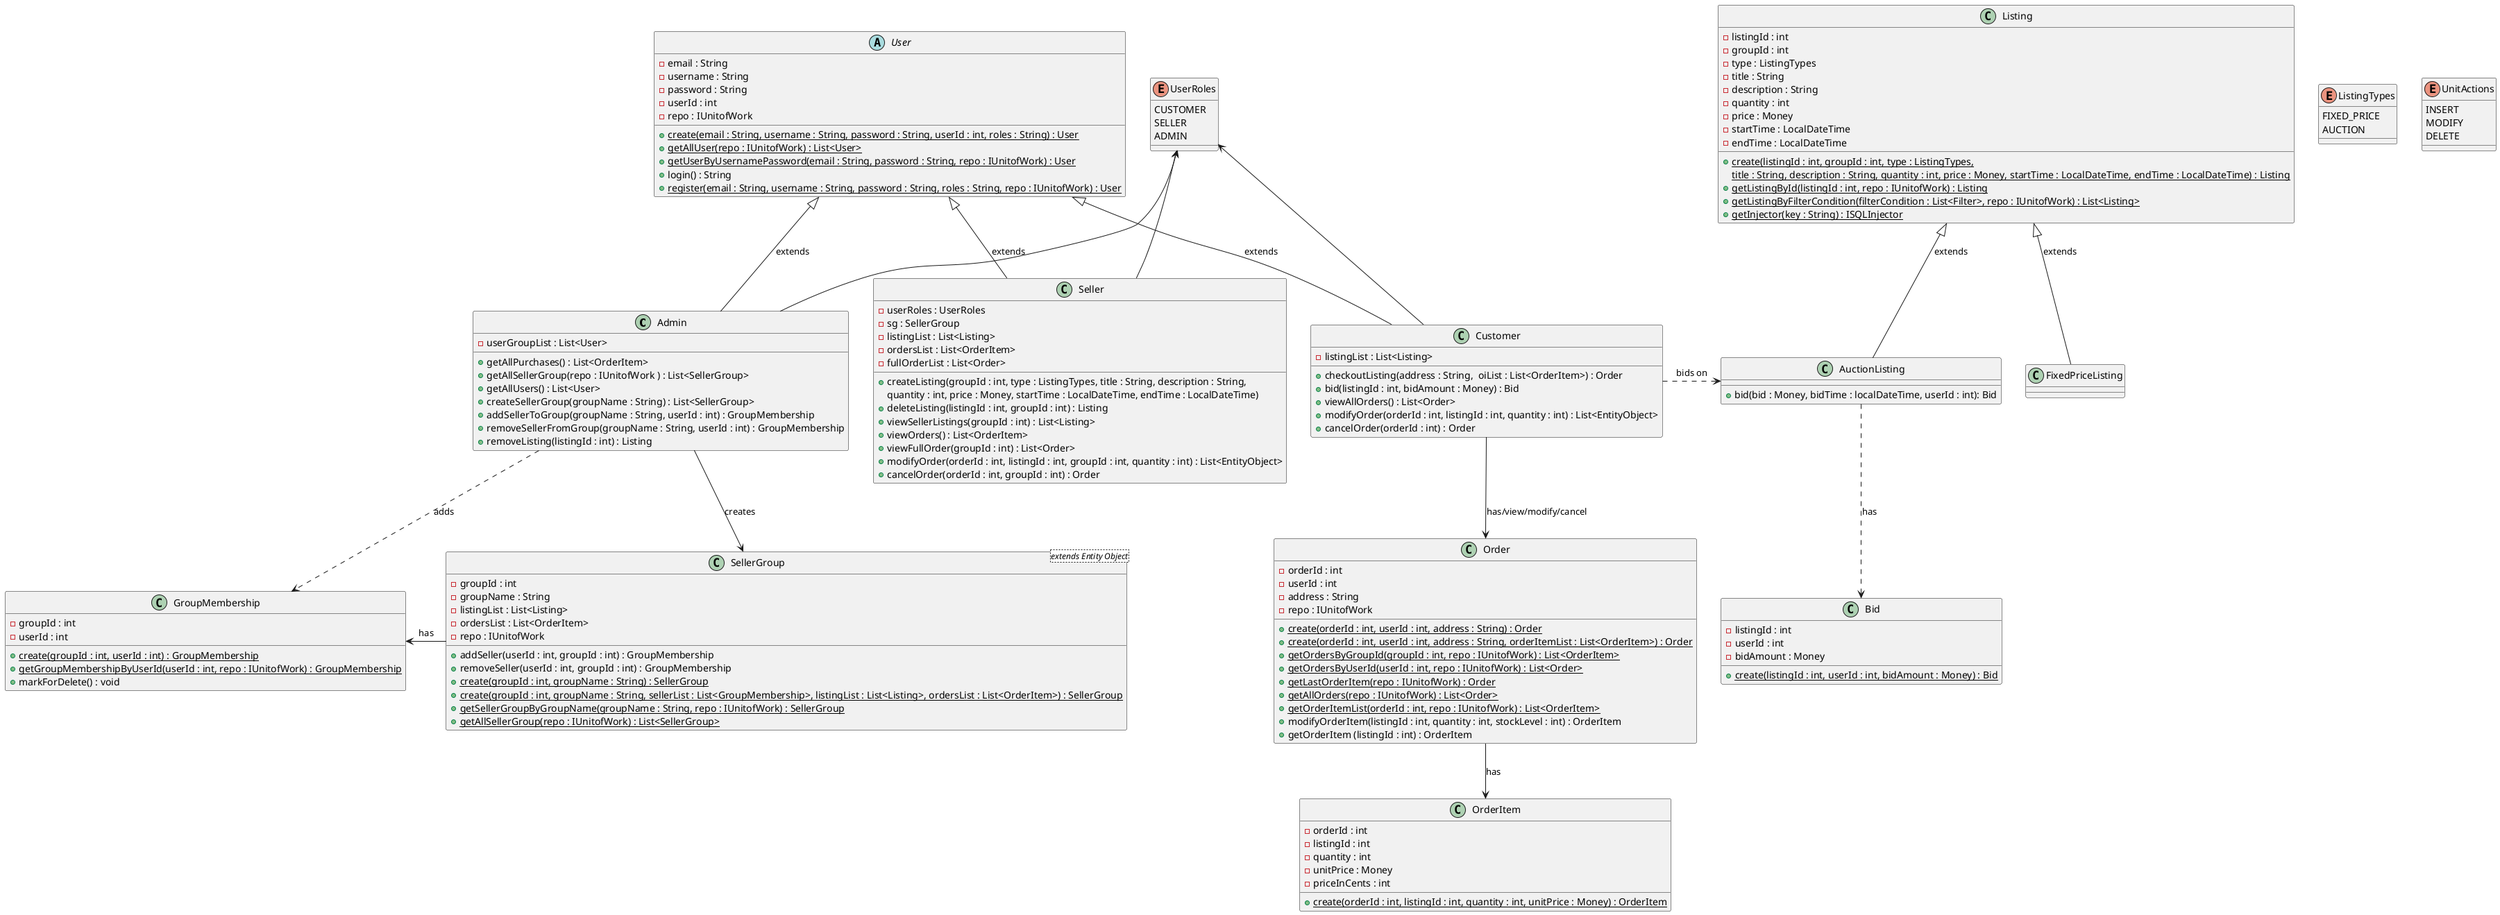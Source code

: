 @startuml

'Admin class
class Admin{
    - userGroupList : List<User>
    {method} + getAllPurchases() : List<OrderItem>
    {method} + getAllSellerGroup(repo : IUnitofWork ) : List<SellerGroup>
    {method} + getAllUsers() : List<User>
    {method} + createSellerGroup(groupName : String) : List<SellerGroup>
    {method} + addSellerToGroup(groupName : String, userId : int) : GroupMembership
    {method} + removeSellerFromGroup(groupName : String, userId : int) : GroupMembership
    {method} + removeListing(listingId : int) : Listing
}
'Admin extends user.
User<|--Admin : extends
'Admin has user Roles as an attribute enum (association)
UserRoles <-- Admin
'Admin creates SellerGroups (association)
Admin --> SellerGroup : creates
'getAllUsers depends on user class (dependency) (implied by association)
'Admin .> User
'createSellerGroup creates sellers (dependency) (implied by association)
'Admin .> SellerGroup
'Admin adds members to groups
Admin ..> GroupMembership : adds

'AuctionListing class
class AuctionListing {
    {method} + bid(bid : Money, bidTime : localDateTime, userId : int): Bid
}
'AuctionListing extends Listing
Listing <|-- AuctionListing : extends
'Bid method creates bids using Bid factory (dependency)
AuctionListing ..> Bid : has

'Bid Class
class Bid {
    - listingId : int
    - userId : int
    - bidAmount : Money
    {method} {static} + create(listingId : int, userId : int, bidAmount : Money) : Bid

}

'Customer Class
class Customer{
    - listingList : List<Listing>
    {method} + checkoutListing(address : String,  oiList : List<OrderItem>) : Order
    {method} + bid(listingId : int, bidAmount : Money) : Bid
    {method} + viewAllOrders() : List<Order>
    {method} + modifyOrder(orderId : int, listingId : int, quantity : int) : List<EntityObject>
    {method} + cancelOrder(orderId : int) : Order
}
'Customer extends user class.
User <|-- Customer : extends
'Customer has user role enum.
UserRoles <-- Customer
'Customer has list of orders. (association)
Customer --> Order : has/view/modify/cancel
'Customer bids on listings. (dependency)
Customer .> AuctionListing : bids on

'FixedPriceListing Class
class FixedPriceListing{

}
'FixedPriceListing extends Listing
Listing <|-- FixedPriceListing : extends

'GroupMembership Class
class GroupMembership {
    - groupId : int
    - userId : int
    {static} + create(groupId : int, userId : int) : GroupMembership
    {static} + getGroupMembershipByUserId(userId : int, repo : IUnitofWork) : GroupMembership
    + markForDelete() : void
}

'Listing Class
class Listing{
    - listingId : int
    - groupId : int
    - type : ListingTypes
    - title : String
    - description : String
    - quantity : int
    - price : Money
    - startTime : LocalDateTime
    - endTime : LocalDateTime
    {method} {static}  + create(listingId : int, groupId : int, type : ListingTypes,
    {static}title : String, description : String, quantity : int, price : Money, startTime : LocalDateTime, endTime : LocalDateTime) : Listing
    {method} {static} + getListingById(listingId : int, repo : IUnitofWork) : Listing
    {method} {static} + getListingByFilterCondition(filterCondition : List<Filter>, repo : IUnitofWork) : List<Listing>
    {method} {static} + getInjector(key : String) : ISQLInjector
}


'Order Class
class Order{
    - orderId : int
    - userId : int
    - address : String
    - repo : IUnitofWork

    {method} {static}  + create(orderId : int, userId : int, address : String) : Order
    {method} {static}  + create(orderId : int, userId : int, address : String, orderItemList : List<OrderItem>) : Order
    {method} {static} + getOrdersByGroupId(groupId : int, repo : IUnitofWork) : List<OrderItem>
    {method} {static} + getOrdersByUserId(userId : int, repo : IUnitofWork) : List<Order>
    {method} {static} + getLastOrderItem(repo : IUnitofWork) : Order
    {method} {static} + getAllOrders(repo : IUnitofWork) : List<Order>
    {method} {static} + getOrderItemList(orderId : int, repo : IUnitofWork) : List<OrderItem>
    + modifyOrderItem(listingId : int, quantity : int, stockLevel : int) : OrderItem
    + getOrderItem (listingId : int) : OrderItem
}
'An order has a list of items.
Order --> OrderItem : has

'OrderItem Class
class OrderItem{
    - orderId : int
    - listingId : int
    - quantity : int
    - unitPrice : Money
    - priceInCents : int

    {static} + create(orderId : int, listingId : int, quantity : int, unitPrice : Money) : OrderItem
}

class Seller{
    - userRoles : UserRoles
    - sg : SellerGroup
    - listingList : List<Listing>
    - ordersList : List<OrderItem>
    - fullOrderList : List<Order>

    + createListing(groupId : int, type : ListingTypes, title : String, description : String,
    quantity : int, price : Money, startTime : LocalDateTime, endTime : LocalDateTime)
    + deleteListing(listingId : int, groupId : int) : Listing
    + viewSellerListings(groupId : int) : List<Listing>
    + viewOrders() : List<OrderItem>
    + viewFullOrder(groupId : int) : List<Order>
    + modifyOrder(orderId : int, listingId : int, groupId : int, quantity : int) : List<EntityObject>
    + cancelOrder(orderId : int, groupId : int) : Order

}
'Seller extends User
User <|-- Seller : extends
'Seller has user roles enum
UserRoles <-- Seller
'SellerGroup Class
class SellerGroup <extends Entity Object>{
    - groupId : int
    - groupName : String
    - listingList : List<Listing>
    - ordersList : List<OrderItem>
    - repo : IUnitofWork

    + addSeller(userId : int, groupId : int) : GroupMembership
    + removeSeller(userId : int, groupId : int) : GroupMembership
    {static} + create(groupId : int, groupName : String) : SellerGroup
    {static} + create(groupId : int, groupName : String, sellerList : List<GroupMembership>, listingList : List<Listing>, ordersList : List<OrderItem>) : SellerGroup
    {static} + getSellerGroupByGroupName(groupName : String, repo : IUnitofWork) : SellerGroup
    {static} + getAllSellerGroup(repo : IUnitofWork) : List<SellerGroup>

}
'Has seller group has group members
GroupMembership <- SellerGroup : has
'User Class
abstract class User{
    - email : String
    - username : String
    - password : String
    - userId : int
    - repo : IUnitofWork

    {static} + create(email : String, username : String, password : String, userId : int, roles : String) : User
    {static} + getAllUser(repo : IUnitofWork) : List<User>
    {static} + getUserByUsernamePassword(email : String, password : String, repo : IUnitofWork) : User
    + login() : String
    {static} + register(email : String, username : String, password : String, roles : String, repo : IUnitofWork) : User

}


'Enum Classes
'ListingTypes
enum ListingTypes{
    FIXED_PRICE
    AUCTION
}

enum UnitActions{
    INSERT
    MODIFY
    DELETE
}

enum UserRoles{
    CUSTOMER
    SELLER
    ADMIN
}

@enduml